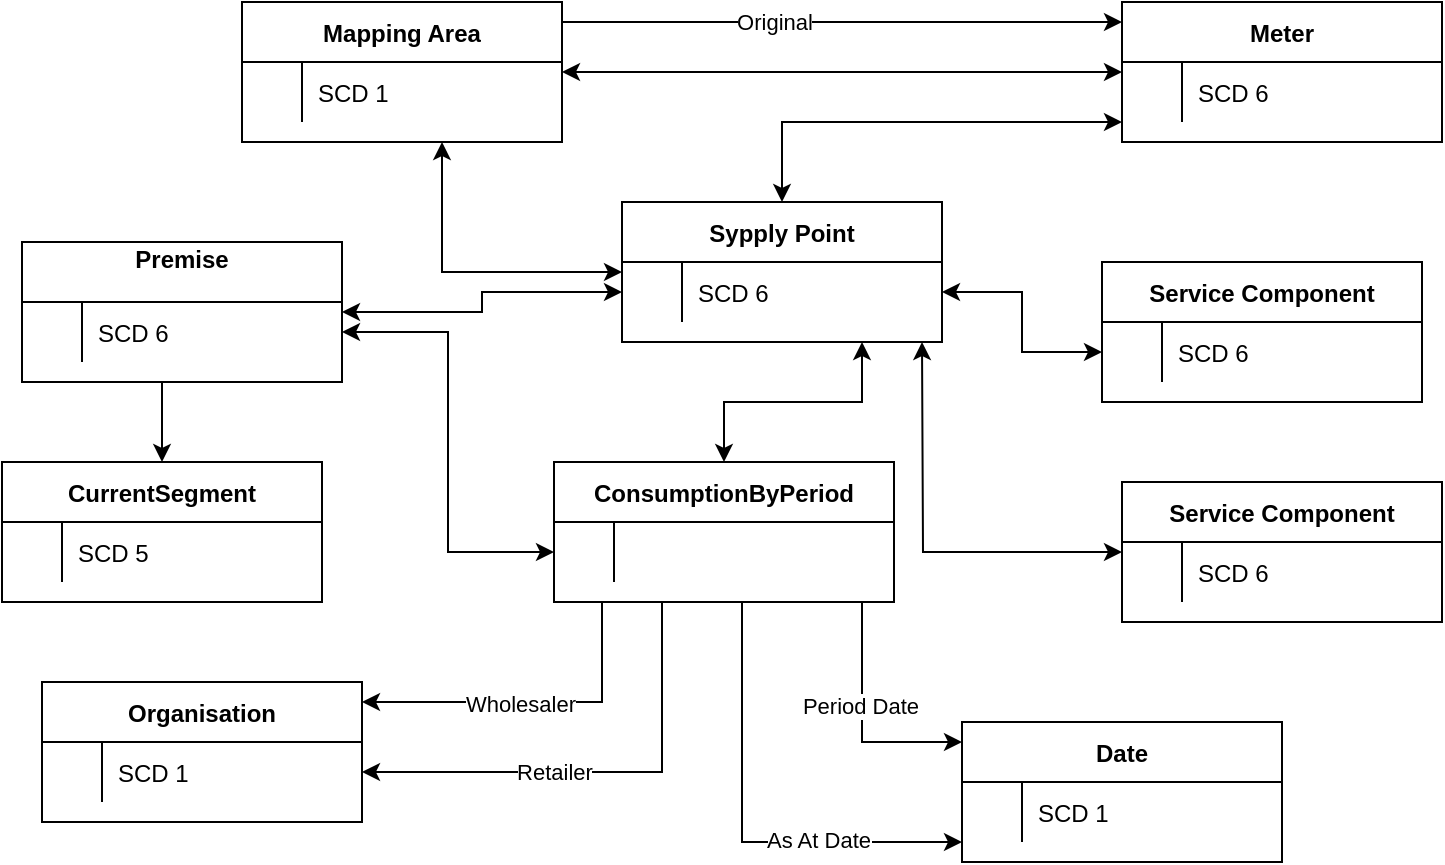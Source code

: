 <mxfile version="13.11.0" type="github">
  <diagram id="R2lEEEUBdFMjLlhIrx00" name="Page-1">
    <mxGraphModel dx="1422" dy="762" grid="1" gridSize="10" guides="1" tooltips="1" connect="1" arrows="1" fold="1" page="1" pageScale="1" pageWidth="850" pageHeight="1100" math="0" shadow="0" extFonts="Permanent Marker^https://fonts.googleapis.com/css?family=Permanent+Marker">
      <root>
        <mxCell id="0" />
        <mxCell id="1" parent="0" />
        <mxCell id="wf7EZXTSqkRRP-SJQW8s-26" style="edgeStyle=orthogonalEdgeStyle;rounded=0;orthogonalLoop=1;jettySize=auto;html=1;startArrow=classic;startFill=1;" parent="1" source="C-vyLk0tnHw3VtMMgP7b-23" target="wf7EZXTSqkRRP-SJQW8s-3" edge="1">
          <mxGeometry relative="1" as="geometry" />
        </mxCell>
        <mxCell id="wf7EZXTSqkRRP-SJQW8s-76" style="edgeStyle=orthogonalEdgeStyle;rounded=0;orthogonalLoop=1;jettySize=auto;html=1;startArrow=none;startFill=0;" parent="1" source="C-vyLk0tnHw3VtMMgP7b-23" target="wf7EZXTSqkRRP-SJQW8s-72" edge="1">
          <mxGeometry relative="1" as="geometry">
            <Array as="points">
              <mxPoint x="160" y="280" />
              <mxPoint x="160" y="280" />
            </Array>
          </mxGeometry>
        </mxCell>
        <mxCell id="C-vyLk0tnHw3VtMMgP7b-23" value="Premise&#xa;" style="shape=table;startSize=30;container=1;collapsible=1;childLayout=tableLayout;fixedRows=1;rowLines=0;fontStyle=1;align=center;resizeLast=1;" parent="1" vertex="1">
          <mxGeometry x="90" y="200" width="160" height="70" as="geometry" />
        </mxCell>
        <mxCell id="C-vyLk0tnHw3VtMMgP7b-27" value="" style="shape=partialRectangle;collapsible=0;dropTarget=0;pointerEvents=0;fillColor=none;points=[[0,0.5],[1,0.5]];portConstraint=eastwest;top=0;left=0;right=0;bottom=0;" parent="C-vyLk0tnHw3VtMMgP7b-23" vertex="1">
          <mxGeometry y="30" width="160" height="30" as="geometry" />
        </mxCell>
        <mxCell id="C-vyLk0tnHw3VtMMgP7b-28" value="" style="shape=partialRectangle;overflow=hidden;connectable=0;fillColor=none;top=0;left=0;bottom=0;right=0;" parent="C-vyLk0tnHw3VtMMgP7b-27" vertex="1">
          <mxGeometry width="30" height="30" as="geometry" />
        </mxCell>
        <mxCell id="C-vyLk0tnHw3VtMMgP7b-29" value="SCD 6" style="shape=partialRectangle;overflow=hidden;connectable=0;fillColor=none;top=0;left=0;bottom=0;right=0;align=left;spacingLeft=6;" parent="C-vyLk0tnHw3VtMMgP7b-27" vertex="1">
          <mxGeometry x="30" width="130" height="30" as="geometry" />
        </mxCell>
        <mxCell id="wf7EZXTSqkRRP-SJQW8s-2" value="Sypply Point" style="shape=table;startSize=30;container=1;collapsible=1;childLayout=tableLayout;fixedRows=1;rowLines=0;fontStyle=1;align=center;resizeLast=1;" parent="1" vertex="1">
          <mxGeometry x="390" y="180" width="160" height="70" as="geometry" />
        </mxCell>
        <mxCell id="wf7EZXTSqkRRP-SJQW8s-3" value="" style="shape=partialRectangle;collapsible=0;dropTarget=0;pointerEvents=0;fillColor=none;points=[[0,0.5],[1,0.5]];portConstraint=eastwest;top=0;left=0;right=0;bottom=0;" parent="wf7EZXTSqkRRP-SJQW8s-2" vertex="1">
          <mxGeometry y="30" width="160" height="30" as="geometry" />
        </mxCell>
        <mxCell id="wf7EZXTSqkRRP-SJQW8s-4" value="" style="shape=partialRectangle;overflow=hidden;connectable=0;fillColor=none;top=0;left=0;bottom=0;right=0;" parent="wf7EZXTSqkRRP-SJQW8s-3" vertex="1">
          <mxGeometry width="30" height="30" as="geometry" />
        </mxCell>
        <mxCell id="wf7EZXTSqkRRP-SJQW8s-5" value="SCD 6" style="shape=partialRectangle;overflow=hidden;connectable=0;fillColor=none;top=0;left=0;bottom=0;right=0;align=left;spacingLeft=6;" parent="wf7EZXTSqkRRP-SJQW8s-3" vertex="1">
          <mxGeometry x="30" width="130" height="30" as="geometry" />
        </mxCell>
        <mxCell id="wf7EZXTSqkRRP-SJQW8s-18" style="edgeStyle=orthogonalEdgeStyle;rounded=0;orthogonalLoop=1;jettySize=auto;html=1;startArrow=classic;startFill=1;" parent="1" source="wf7EZXTSqkRRP-SJQW8s-6" target="wf7EZXTSqkRRP-SJQW8s-2" edge="1">
          <mxGeometry relative="1" as="geometry">
            <Array as="points">
              <mxPoint x="470" y="140" />
            </Array>
          </mxGeometry>
        </mxCell>
        <object label="" id="wf7EZXTSqkRRP-SJQW8s-47">
          <mxCell style="edgeStyle=orthogonalEdgeStyle;rounded=0;orthogonalLoop=1;jettySize=auto;html=1;entryX=0.875;entryY=0.143;entryDx=0;entryDy=0;entryPerimeter=0;startArrow=classic;startFill=1;" parent="1" source="wf7EZXTSqkRRP-SJQW8s-6" target="wf7EZXTSqkRRP-SJQW8s-36" edge="1">
            <mxGeometry relative="1" as="geometry">
              <Array as="points">
                <mxPoint x="490" y="90" />
                <mxPoint x="490" y="90" />
              </Array>
            </mxGeometry>
          </mxCell>
        </object>
        <mxCell id="wf7EZXTSqkRRP-SJQW8s-48" value="Original" style="edgeLabel;html=1;align=center;verticalAlign=middle;resizable=0;points=[];" parent="wf7EZXTSqkRRP-SJQW8s-47" vertex="1" connectable="0">
          <mxGeometry x="0.16" relative="1" as="geometry">
            <mxPoint as="offset" />
          </mxGeometry>
        </mxCell>
        <mxCell id="wf7EZXTSqkRRP-SJQW8s-6" value="Meter" style="shape=table;startSize=30;container=1;collapsible=1;childLayout=tableLayout;fixedRows=1;rowLines=0;fontStyle=1;align=center;resizeLast=1;" parent="1" vertex="1">
          <mxGeometry x="640" y="80" width="160" height="70" as="geometry" />
        </mxCell>
        <mxCell id="wf7EZXTSqkRRP-SJQW8s-7" value="" style="shape=partialRectangle;collapsible=0;dropTarget=0;pointerEvents=0;fillColor=none;points=[[0,0.5],[1,0.5]];portConstraint=eastwest;top=0;left=0;right=0;bottom=0;" parent="wf7EZXTSqkRRP-SJQW8s-6" vertex="1">
          <mxGeometry y="30" width="160" height="30" as="geometry" />
        </mxCell>
        <mxCell id="wf7EZXTSqkRRP-SJQW8s-8" value="" style="shape=partialRectangle;overflow=hidden;connectable=0;fillColor=none;top=0;left=0;bottom=0;right=0;" parent="wf7EZXTSqkRRP-SJQW8s-7" vertex="1">
          <mxGeometry width="30" height="30" as="geometry" />
        </mxCell>
        <mxCell id="wf7EZXTSqkRRP-SJQW8s-9" value="SCD 6" style="shape=partialRectangle;overflow=hidden;connectable=0;fillColor=none;top=0;left=0;bottom=0;right=0;align=left;spacingLeft=6;" parent="wf7EZXTSqkRRP-SJQW8s-7" vertex="1">
          <mxGeometry x="30" width="130" height="30" as="geometry" />
        </mxCell>
        <mxCell id="wf7EZXTSqkRRP-SJQW8s-10" value="Service Component" style="shape=table;startSize=30;container=1;collapsible=1;childLayout=tableLayout;fixedRows=1;rowLines=0;fontStyle=1;align=center;resizeLast=1;" parent="1" vertex="1">
          <mxGeometry x="630" y="210" width="160" height="70" as="geometry" />
        </mxCell>
        <mxCell id="wf7EZXTSqkRRP-SJQW8s-11" value="" style="shape=partialRectangle;collapsible=0;dropTarget=0;pointerEvents=0;fillColor=none;points=[[0,0.5],[1,0.5]];portConstraint=eastwest;top=0;left=0;right=0;bottom=0;" parent="wf7EZXTSqkRRP-SJQW8s-10" vertex="1">
          <mxGeometry y="30" width="160" height="30" as="geometry" />
        </mxCell>
        <mxCell id="wf7EZXTSqkRRP-SJQW8s-12" value="" style="shape=partialRectangle;overflow=hidden;connectable=0;fillColor=none;top=0;left=0;bottom=0;right=0;" parent="wf7EZXTSqkRRP-SJQW8s-11" vertex="1">
          <mxGeometry width="30" height="30" as="geometry" />
        </mxCell>
        <mxCell id="wf7EZXTSqkRRP-SJQW8s-13" value="SCD 6" style="shape=partialRectangle;overflow=hidden;connectable=0;fillColor=none;top=0;left=0;bottom=0;right=0;align=left;spacingLeft=6;" parent="wf7EZXTSqkRRP-SJQW8s-11" vertex="1">
          <mxGeometry x="30" width="130" height="30" as="geometry" />
        </mxCell>
        <mxCell id="wf7EZXTSqkRRP-SJQW8s-33" style="edgeStyle=orthogonalEdgeStyle;rounded=0;orthogonalLoop=1;jettySize=auto;html=1;startArrow=classic;startFill=1;" parent="1" source="wf7EZXTSqkRRP-SJQW8s-14" edge="1">
          <mxGeometry relative="1" as="geometry">
            <mxPoint x="540" y="250" as="targetPoint" />
          </mxGeometry>
        </mxCell>
        <mxCell id="wf7EZXTSqkRRP-SJQW8s-14" value="Service Component" style="shape=table;startSize=30;container=1;collapsible=1;childLayout=tableLayout;fixedRows=1;rowLines=0;fontStyle=1;align=center;resizeLast=1;" parent="1" vertex="1">
          <mxGeometry x="640" y="320" width="160" height="70" as="geometry" />
        </mxCell>
        <mxCell id="wf7EZXTSqkRRP-SJQW8s-15" value="" style="shape=partialRectangle;collapsible=0;dropTarget=0;pointerEvents=0;fillColor=none;points=[[0,0.5],[1,0.5]];portConstraint=eastwest;top=0;left=0;right=0;bottom=0;" parent="wf7EZXTSqkRRP-SJQW8s-14" vertex="1">
          <mxGeometry y="30" width="160" height="30" as="geometry" />
        </mxCell>
        <mxCell id="wf7EZXTSqkRRP-SJQW8s-16" value="" style="shape=partialRectangle;overflow=hidden;connectable=0;fillColor=none;top=0;left=0;bottom=0;right=0;" parent="wf7EZXTSqkRRP-SJQW8s-15" vertex="1">
          <mxGeometry width="30" height="30" as="geometry" />
        </mxCell>
        <mxCell id="wf7EZXTSqkRRP-SJQW8s-17" value="SCD 6" style="shape=partialRectangle;overflow=hidden;connectable=0;fillColor=none;top=0;left=0;bottom=0;right=0;align=left;spacingLeft=6;" parent="wf7EZXTSqkRRP-SJQW8s-15" vertex="1">
          <mxGeometry x="30" width="130" height="30" as="geometry" />
        </mxCell>
        <mxCell id="wf7EZXTSqkRRP-SJQW8s-20" style="edgeStyle=orthogonalEdgeStyle;rounded=0;orthogonalLoop=1;jettySize=auto;html=1;startArrow=classic;startFill=1;" parent="1" source="wf7EZXTSqkRRP-SJQW8s-11" target="wf7EZXTSqkRRP-SJQW8s-3" edge="1">
          <mxGeometry relative="1" as="geometry" />
        </mxCell>
        <mxCell id="wf7EZXTSqkRRP-SJQW8s-22" value="Date" style="shape=table;startSize=30;container=1;collapsible=1;childLayout=tableLayout;fixedRows=1;rowLines=0;fontStyle=1;align=center;resizeLast=1;" parent="1" vertex="1">
          <mxGeometry x="560" y="440" width="160" height="70" as="geometry" />
        </mxCell>
        <mxCell id="wf7EZXTSqkRRP-SJQW8s-23" value="" style="shape=partialRectangle;collapsible=0;dropTarget=0;pointerEvents=0;fillColor=none;points=[[0,0.5],[1,0.5]];portConstraint=eastwest;top=0;left=0;right=0;bottom=0;" parent="wf7EZXTSqkRRP-SJQW8s-22" vertex="1">
          <mxGeometry y="30" width="160" height="30" as="geometry" />
        </mxCell>
        <mxCell id="wf7EZXTSqkRRP-SJQW8s-24" value="" style="shape=partialRectangle;overflow=hidden;connectable=0;fillColor=none;top=0;left=0;bottom=0;right=0;" parent="wf7EZXTSqkRRP-SJQW8s-23" vertex="1">
          <mxGeometry width="30" height="30" as="geometry" />
        </mxCell>
        <mxCell id="wf7EZXTSqkRRP-SJQW8s-25" value="SCD 1" style="shape=partialRectangle;overflow=hidden;connectable=0;fillColor=none;top=0;left=0;bottom=0;right=0;align=left;spacingLeft=6;" parent="wf7EZXTSqkRRP-SJQW8s-23" vertex="1">
          <mxGeometry x="30" width="130" height="30" as="geometry" />
        </mxCell>
        <mxCell id="wf7EZXTSqkRRP-SJQW8s-34" style="edgeStyle=orthogonalEdgeStyle;rounded=0;orthogonalLoop=1;jettySize=auto;html=1;entryX=0.75;entryY=1;entryDx=0;entryDy=0;startArrow=classic;startFill=1;" parent="1" source="wf7EZXTSqkRRP-SJQW8s-27" target="wf7EZXTSqkRRP-SJQW8s-2" edge="1">
          <mxGeometry relative="1" as="geometry" />
        </mxCell>
        <mxCell id="wf7EZXTSqkRRP-SJQW8s-58" style="edgeStyle=orthogonalEdgeStyle;rounded=0;orthogonalLoop=1;jettySize=auto;html=1;startArrow=none;startFill=0;" parent="1" source="wf7EZXTSqkRRP-SJQW8s-27" target="wf7EZXTSqkRRP-SJQW8s-54" edge="1">
          <mxGeometry relative="1" as="geometry">
            <Array as="points">
              <mxPoint x="410" y="465" />
            </Array>
          </mxGeometry>
        </mxCell>
        <mxCell id="wf7EZXTSqkRRP-SJQW8s-61" value="Retailer" style="edgeLabel;html=1;align=center;verticalAlign=middle;resizable=0;points=[];" parent="wf7EZXTSqkRRP-SJQW8s-58" vertex="1" connectable="0">
          <mxGeometry x="0.365" relative="1" as="geometry">
            <mxPoint x="21" as="offset" />
          </mxGeometry>
        </mxCell>
        <mxCell id="wf7EZXTSqkRRP-SJQW8s-68" style="edgeStyle=orthogonalEdgeStyle;rounded=0;orthogonalLoop=1;jettySize=auto;html=1;startArrow=none;startFill=0;" parent="1" source="wf7EZXTSqkRRP-SJQW8s-27" target="wf7EZXTSqkRRP-SJQW8s-23" edge="1">
          <mxGeometry relative="1" as="geometry">
            <Array as="points">
              <mxPoint x="450" y="500" />
            </Array>
          </mxGeometry>
        </mxCell>
        <mxCell id="wf7EZXTSqkRRP-SJQW8s-71" value="As At Date" style="edgeLabel;html=1;align=center;verticalAlign=middle;resizable=0;points=[];" parent="wf7EZXTSqkRRP-SJQW8s-68" vertex="1" connectable="0">
          <mxGeometry x="0.374" y="1" relative="1" as="geometry">
            <mxPoint as="offset" />
          </mxGeometry>
        </mxCell>
        <mxCell id="wf7EZXTSqkRRP-SJQW8s-69" style="edgeStyle=orthogonalEdgeStyle;rounded=0;orthogonalLoop=1;jettySize=auto;html=1;startArrow=none;startFill=0;" parent="1" source="wf7EZXTSqkRRP-SJQW8s-27" target="wf7EZXTSqkRRP-SJQW8s-22" edge="1">
          <mxGeometry relative="1" as="geometry">
            <Array as="points">
              <mxPoint x="510" y="450" />
            </Array>
          </mxGeometry>
        </mxCell>
        <mxCell id="wf7EZXTSqkRRP-SJQW8s-70" value="Period Date" style="edgeLabel;html=1;align=center;verticalAlign=middle;resizable=0;points=[];" parent="wf7EZXTSqkRRP-SJQW8s-69" vertex="1" connectable="0">
          <mxGeometry x="-0.133" y="-1" relative="1" as="geometry">
            <mxPoint as="offset" />
          </mxGeometry>
        </mxCell>
        <mxCell id="wf7EZXTSqkRRP-SJQW8s-27" value="ConsumptionByPeriod" style="shape=table;startSize=30;container=1;collapsible=1;childLayout=tableLayout;fixedRows=1;rowLines=0;fontStyle=1;align=center;resizeLast=1;" parent="1" vertex="1">
          <mxGeometry x="356" y="310" width="170" height="70" as="geometry" />
        </mxCell>
        <mxCell id="wf7EZXTSqkRRP-SJQW8s-28" value="" style="shape=partialRectangle;collapsible=0;dropTarget=0;pointerEvents=0;fillColor=none;points=[[0,0.5],[1,0.5]];portConstraint=eastwest;top=0;left=0;right=0;bottom=0;" parent="wf7EZXTSqkRRP-SJQW8s-27" vertex="1">
          <mxGeometry y="30" width="170" height="30" as="geometry" />
        </mxCell>
        <mxCell id="wf7EZXTSqkRRP-SJQW8s-29" value="" style="shape=partialRectangle;overflow=hidden;connectable=0;fillColor=none;top=0;left=0;bottom=0;right=0;" parent="wf7EZXTSqkRRP-SJQW8s-28" vertex="1">
          <mxGeometry width="30" height="30" as="geometry" />
        </mxCell>
        <mxCell id="wf7EZXTSqkRRP-SJQW8s-30" value="" style="shape=partialRectangle;overflow=hidden;connectable=0;fillColor=none;top=0;left=0;bottom=0;right=0;align=left;spacingLeft=6;" parent="wf7EZXTSqkRRP-SJQW8s-28" vertex="1">
          <mxGeometry x="30" width="140" height="30" as="geometry" />
        </mxCell>
        <mxCell id="wf7EZXTSqkRRP-SJQW8s-32" style="edgeStyle=orthogonalEdgeStyle;rounded=0;orthogonalLoop=1;jettySize=auto;html=1;startArrow=classic;startFill=1;" parent="1" source="wf7EZXTSqkRRP-SJQW8s-28" target="C-vyLk0tnHw3VtMMgP7b-27" edge="1">
          <mxGeometry relative="1" as="geometry" />
        </mxCell>
        <mxCell id="wf7EZXTSqkRRP-SJQW8s-40" style="edgeStyle=orthogonalEdgeStyle;rounded=0;orthogonalLoop=1;jettySize=auto;html=1;startArrow=classic;startFill=1;" parent="1" source="wf7EZXTSqkRRP-SJQW8s-36" target="wf7EZXTSqkRRP-SJQW8s-2" edge="1">
          <mxGeometry relative="1" as="geometry">
            <Array as="points">
              <mxPoint x="300" y="215" />
            </Array>
          </mxGeometry>
        </mxCell>
        <mxCell id="wf7EZXTSqkRRP-SJQW8s-46" style="edgeStyle=orthogonalEdgeStyle;rounded=0;orthogonalLoop=1;jettySize=auto;html=1;startArrow=classic;startFill=1;" parent="1" source="wf7EZXTSqkRRP-SJQW8s-36" target="wf7EZXTSqkRRP-SJQW8s-6" edge="1">
          <mxGeometry relative="1" as="geometry">
            <Array as="points">
              <mxPoint x="570" y="115" />
              <mxPoint x="570" y="115" />
            </Array>
          </mxGeometry>
        </mxCell>
        <mxCell id="wf7EZXTSqkRRP-SJQW8s-36" value="Mapping Area" style="shape=table;startSize=30;container=1;collapsible=1;childLayout=tableLayout;fixedRows=1;rowLines=0;fontStyle=1;align=center;resizeLast=1;" parent="1" vertex="1">
          <mxGeometry x="200" y="80" width="160" height="70" as="geometry" />
        </mxCell>
        <mxCell id="wf7EZXTSqkRRP-SJQW8s-37" value="" style="shape=partialRectangle;collapsible=0;dropTarget=0;pointerEvents=0;fillColor=none;points=[[0,0.5],[1,0.5]];portConstraint=eastwest;top=0;left=0;right=0;bottom=0;" parent="wf7EZXTSqkRRP-SJQW8s-36" vertex="1">
          <mxGeometry y="30" width="160" height="30" as="geometry" />
        </mxCell>
        <mxCell id="wf7EZXTSqkRRP-SJQW8s-38" value="" style="shape=partialRectangle;overflow=hidden;connectable=0;fillColor=none;top=0;left=0;bottom=0;right=0;" parent="wf7EZXTSqkRRP-SJQW8s-37" vertex="1">
          <mxGeometry width="30" height="30" as="geometry" />
        </mxCell>
        <mxCell id="wf7EZXTSqkRRP-SJQW8s-39" value="SCD 1" style="shape=partialRectangle;overflow=hidden;connectable=0;fillColor=none;top=0;left=0;bottom=0;right=0;align=left;spacingLeft=6;" parent="wf7EZXTSqkRRP-SJQW8s-37" vertex="1">
          <mxGeometry x="30" width="130" height="30" as="geometry" />
        </mxCell>
        <mxCell id="wf7EZXTSqkRRP-SJQW8s-59" style="edgeStyle=orthogonalEdgeStyle;rounded=0;orthogonalLoop=1;jettySize=auto;html=1;startArrow=none;startFill=0;exitX=0.25;exitY=1;exitDx=0;exitDy=0;" parent="1" source="wf7EZXTSqkRRP-SJQW8s-27" target="wf7EZXTSqkRRP-SJQW8s-53" edge="1">
          <mxGeometry relative="1" as="geometry">
            <Array as="points">
              <mxPoint x="380" y="380" />
              <mxPoint x="380" y="430" />
            </Array>
          </mxGeometry>
        </mxCell>
        <mxCell id="wf7EZXTSqkRRP-SJQW8s-60" value="Wholesaler" style="edgeLabel;html=1;align=center;verticalAlign=middle;resizable=0;points=[];" parent="wf7EZXTSqkRRP-SJQW8s-59" vertex="1" connectable="0">
          <mxGeometry x="-0.031" y="1" relative="1" as="geometry">
            <mxPoint x="-18" as="offset" />
          </mxGeometry>
        </mxCell>
        <mxCell id="wf7EZXTSqkRRP-SJQW8s-53" value="Organisation" style="shape=table;startSize=30;container=1;collapsible=1;childLayout=tableLayout;fixedRows=1;rowLines=0;fontStyle=1;align=center;resizeLast=1;" parent="1" vertex="1">
          <mxGeometry x="100" y="420" width="160" height="70" as="geometry" />
        </mxCell>
        <mxCell id="wf7EZXTSqkRRP-SJQW8s-54" value="" style="shape=partialRectangle;collapsible=0;dropTarget=0;pointerEvents=0;fillColor=none;points=[[0,0.5],[1,0.5]];portConstraint=eastwest;top=0;left=0;right=0;bottom=0;" parent="wf7EZXTSqkRRP-SJQW8s-53" vertex="1">
          <mxGeometry y="30" width="160" height="30" as="geometry" />
        </mxCell>
        <mxCell id="wf7EZXTSqkRRP-SJQW8s-55" value="" style="shape=partialRectangle;overflow=hidden;connectable=0;fillColor=none;top=0;left=0;bottom=0;right=0;" parent="wf7EZXTSqkRRP-SJQW8s-54" vertex="1">
          <mxGeometry width="30" height="30" as="geometry" />
        </mxCell>
        <mxCell id="wf7EZXTSqkRRP-SJQW8s-56" value="SCD 1" style="shape=partialRectangle;overflow=hidden;connectable=0;fillColor=none;top=0;left=0;bottom=0;right=0;align=left;spacingLeft=6;" parent="wf7EZXTSqkRRP-SJQW8s-54" vertex="1">
          <mxGeometry x="30" width="130" height="30" as="geometry" />
        </mxCell>
        <mxCell id="wf7EZXTSqkRRP-SJQW8s-72" value="CurrentSegment" style="shape=table;startSize=30;container=1;collapsible=1;childLayout=tableLayout;fixedRows=1;rowLines=0;fontStyle=1;align=center;resizeLast=1;" parent="1" vertex="1">
          <mxGeometry x="80" y="310" width="160" height="70" as="geometry" />
        </mxCell>
        <mxCell id="wf7EZXTSqkRRP-SJQW8s-73" value="" style="shape=partialRectangle;collapsible=0;dropTarget=0;pointerEvents=0;fillColor=none;points=[[0,0.5],[1,0.5]];portConstraint=eastwest;top=0;left=0;right=0;bottom=0;" parent="wf7EZXTSqkRRP-SJQW8s-72" vertex="1">
          <mxGeometry y="30" width="160" height="30" as="geometry" />
        </mxCell>
        <mxCell id="wf7EZXTSqkRRP-SJQW8s-74" value="" style="shape=partialRectangle;overflow=hidden;connectable=0;fillColor=none;top=0;left=0;bottom=0;right=0;" parent="wf7EZXTSqkRRP-SJQW8s-73" vertex="1">
          <mxGeometry width="30" height="30" as="geometry" />
        </mxCell>
        <mxCell id="wf7EZXTSqkRRP-SJQW8s-75" value="SCD 5" style="shape=partialRectangle;overflow=hidden;connectable=0;fillColor=none;top=0;left=0;bottom=0;right=0;align=left;spacingLeft=6;" parent="wf7EZXTSqkRRP-SJQW8s-73" vertex="1">
          <mxGeometry x="30" width="130" height="30" as="geometry" />
        </mxCell>
      </root>
    </mxGraphModel>
  </diagram>
</mxfile>
